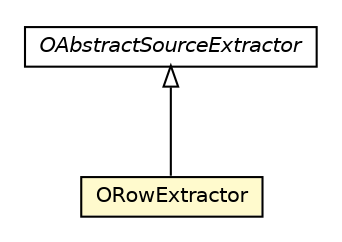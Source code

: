 #!/usr/local/bin/dot
#
# Class diagram 
# Generated by UMLGraph version R5_6-24-gf6e263 (http://www.umlgraph.org/)
#

digraph G {
	edge [fontname="Helvetica",fontsize=10,labelfontname="Helvetica",labelfontsize=10];
	node [fontname="Helvetica",fontsize=10,shape=plaintext];
	nodesep=0.25;
	ranksep=0.5;
	// com.orientechnologies.orient.etl.extractor.OAbstractSourceExtractor
	c3200650 [label=<<table title="com.orientechnologies.orient.etl.extractor.OAbstractSourceExtractor" border="0" cellborder="1" cellspacing="0" cellpadding="2" port="p" href="./OAbstractSourceExtractor.html">
		<tr><td><table border="0" cellspacing="0" cellpadding="1">
<tr><td align="center" balign="center"><font face="Helvetica-Oblique"> OAbstractSourceExtractor </font></td></tr>
		</table></td></tr>
		</table>>, URL="./OAbstractSourceExtractor.html", fontname="Helvetica", fontcolor="black", fontsize=10.0];
	// com.orientechnologies.orient.etl.extractor.ORowExtractor
	c3200651 [label=<<table title="com.orientechnologies.orient.etl.extractor.ORowExtractor" border="0" cellborder="1" cellspacing="0" cellpadding="2" port="p" bgcolor="lemonChiffon" href="./ORowExtractor.html">
		<tr><td><table border="0" cellspacing="0" cellpadding="1">
<tr><td align="center" balign="center"> ORowExtractor </td></tr>
		</table></td></tr>
		</table>>, URL="./ORowExtractor.html", fontname="Helvetica", fontcolor="black", fontsize=10.0];
	//com.orientechnologies.orient.etl.extractor.ORowExtractor extends com.orientechnologies.orient.etl.extractor.OAbstractSourceExtractor
	c3200650:p -> c3200651:p [dir=back,arrowtail=empty];
}

